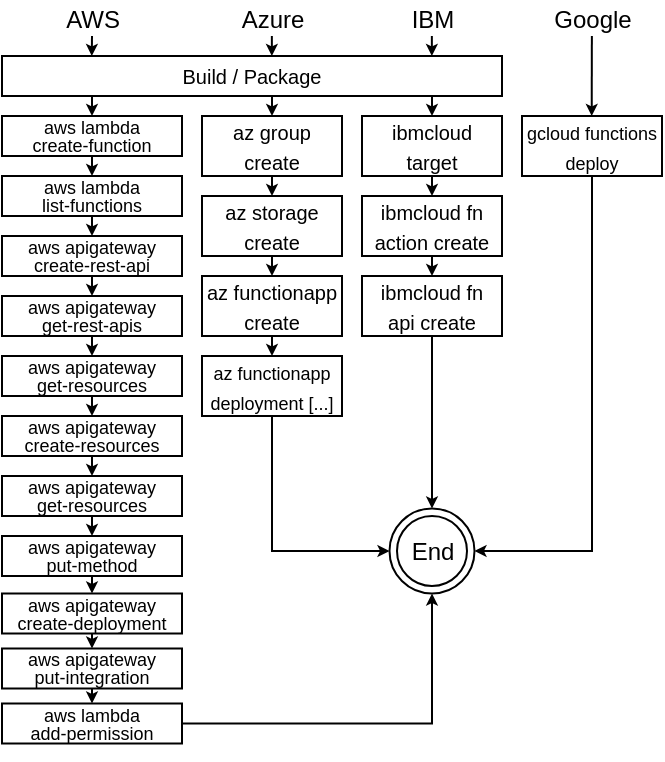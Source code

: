 <mxfile version="12.9.6" type="device"><diagram id="sxw2Abf8ILzLfo2e0cnN" name="Page-1"><mxGraphModel dx="813" dy="407" grid="1" gridSize="10" guides="1" tooltips="1" connect="1" arrows="1" fold="1" page="1" pageScale="1" pageWidth="827" pageHeight="1169" math="0" shadow="0"><root><mxCell id="0"/><mxCell id="1" parent="0"/><mxCell id="dhxWX_jwofQUvi0GI2ii-43" style="edgeStyle=orthogonalEdgeStyle;rounded=0;orthogonalLoop=1;jettySize=auto;html=1;exitX=0.5;exitY=1;exitDx=0;exitDy=0;startSize=6;endArrow=classic;endFill=1;endSize=3;strokeWidth=1;" edge="1" parent="1" source="dhxWX_jwofQUvi0GI2ii-1"><mxGeometry relative="1" as="geometry"><mxPoint x="175" y="140" as="targetPoint"/></mxGeometry></mxCell><mxCell id="dhxWX_jwofQUvi0GI2ii-63" style="edgeStyle=orthogonalEdgeStyle;rounded=0;orthogonalLoop=1;jettySize=auto;html=1;exitX=0.155;exitY=1;exitDx=0;exitDy=0;entryX=0.5;entryY=0;entryDx=0;entryDy=0;startSize=6;endArrow=classic;endFill=1;endSize=3;strokeWidth=1;exitPerimeter=0;" edge="1" parent="1" source="dhxWX_jwofQUvi0GI2ii-15" target="dhxWX_jwofQUvi0GI2ii-1"><mxGeometry relative="1" as="geometry"/></mxCell><mxCell id="dhxWX_jwofQUvi0GI2ii-1" value="&lt;p style=&quot;line-height: 100% ; font-size: 9px&quot;&gt;aws lambda&lt;br&gt;create-function&lt;/p&gt;" style="rounded=0;whiteSpace=wrap;html=1;" vertex="1" parent="1"><mxGeometry x="130" y="110" width="90" height="20" as="geometry"/></mxCell><mxCell id="dhxWX_jwofQUvi0GI2ii-44" style="edgeStyle=orthogonalEdgeStyle;rounded=0;orthogonalLoop=1;jettySize=auto;html=1;exitX=0.5;exitY=1;exitDx=0;exitDy=0;entryX=0.5;entryY=0;entryDx=0;entryDy=0;startSize=6;endArrow=classic;endFill=1;endSize=3;strokeWidth=1;" edge="1" parent="1" target="dhxWX_jwofQUvi0GI2ii-5"><mxGeometry relative="1" as="geometry"><mxPoint x="175" y="160" as="sourcePoint"/></mxGeometry></mxCell><mxCell id="dhxWX_jwofQUvi0GI2ii-45" style="edgeStyle=orthogonalEdgeStyle;rounded=0;orthogonalLoop=1;jettySize=auto;html=1;exitX=0.5;exitY=1;exitDx=0;exitDy=0;entryX=0.5;entryY=0;entryDx=0;entryDy=0;startSize=6;endArrow=classic;endFill=1;endSize=3;strokeWidth=1;" edge="1" parent="1" source="dhxWX_jwofQUvi0GI2ii-5" target="dhxWX_jwofQUvi0GI2ii-6"><mxGeometry relative="1" as="geometry"/></mxCell><mxCell id="dhxWX_jwofQUvi0GI2ii-5" value="&lt;p style=&quot;line-height: 100% ; font-size: 9px&quot;&gt;aws apigateway&lt;br&gt;create-rest-api&lt;/p&gt;" style="rounded=0;whiteSpace=wrap;html=1;" vertex="1" parent="1"><mxGeometry x="130" y="170" width="90" height="20" as="geometry"/></mxCell><mxCell id="dhxWX_jwofQUvi0GI2ii-46" style="edgeStyle=orthogonalEdgeStyle;rounded=0;orthogonalLoop=1;jettySize=auto;html=1;exitX=0.5;exitY=1;exitDx=0;exitDy=0;entryX=0.5;entryY=0;entryDx=0;entryDy=0;startSize=6;endArrow=classic;endFill=1;endSize=3;strokeWidth=1;" edge="1" parent="1" source="dhxWX_jwofQUvi0GI2ii-6" target="dhxWX_jwofQUvi0GI2ii-7"><mxGeometry relative="1" as="geometry"/></mxCell><mxCell id="dhxWX_jwofQUvi0GI2ii-6" value="&lt;p style=&quot;line-height: 100% ; font-size: 9px&quot;&gt;aws apigateway&lt;br&gt;get-rest-apis&lt;/p&gt;" style="rounded=0;whiteSpace=wrap;html=1;" vertex="1" parent="1"><mxGeometry x="130" y="200" width="90" height="20" as="geometry"/></mxCell><mxCell id="dhxWX_jwofQUvi0GI2ii-47" style="edgeStyle=orthogonalEdgeStyle;rounded=0;orthogonalLoop=1;jettySize=auto;html=1;exitX=0.5;exitY=1;exitDx=0;exitDy=0;entryX=0.5;entryY=0;entryDx=0;entryDy=0;startSize=6;endArrow=classic;endFill=1;endSize=3;strokeWidth=1;" edge="1" parent="1" source="dhxWX_jwofQUvi0GI2ii-7"><mxGeometry relative="1" as="geometry"><mxPoint x="175" y="260" as="targetPoint"/></mxGeometry></mxCell><mxCell id="dhxWX_jwofQUvi0GI2ii-7" value="&lt;p style=&quot;line-height: 100% ; font-size: 9px&quot;&gt;aws apigateway&lt;br&gt;get-resources&lt;/p&gt;" style="rounded=0;whiteSpace=wrap;html=1;" vertex="1" parent="1"><mxGeometry x="130" y="230" width="90" height="20" as="geometry"/></mxCell><mxCell id="dhxWX_jwofQUvi0GI2ii-48" style="edgeStyle=orthogonalEdgeStyle;rounded=0;orthogonalLoop=1;jettySize=auto;html=1;exitX=0.5;exitY=1;exitDx=0;exitDy=0;entryX=0.5;entryY=0;entryDx=0;entryDy=0;startSize=6;endArrow=classic;endFill=1;endSize=3;strokeWidth=1;" edge="1" parent="1" target="dhxWX_jwofQUvi0GI2ii-10"><mxGeometry relative="1" as="geometry"><mxPoint x="175" y="280" as="sourcePoint"/></mxGeometry></mxCell><mxCell id="dhxWX_jwofQUvi0GI2ii-49" style="edgeStyle=orthogonalEdgeStyle;rounded=0;orthogonalLoop=1;jettySize=auto;html=1;exitX=0.5;exitY=1;exitDx=0;exitDy=0;entryX=0.5;entryY=0;entryDx=0;entryDy=0;startSize=6;endArrow=classic;endFill=1;endSize=3;strokeWidth=1;" edge="1" parent="1" source="dhxWX_jwofQUvi0GI2ii-10" target="dhxWX_jwofQUvi0GI2ii-11"><mxGeometry relative="1" as="geometry"/></mxCell><mxCell id="dhxWX_jwofQUvi0GI2ii-10" value="&lt;p style=&quot;line-height: 100% ; font-size: 9px&quot;&gt;aws apigateway&lt;br&gt;get-resources&lt;/p&gt;" style="rounded=0;whiteSpace=wrap;html=1;" vertex="1" parent="1"><mxGeometry x="130" y="290" width="90" height="20" as="geometry"/></mxCell><mxCell id="dhxWX_jwofQUvi0GI2ii-50" style="edgeStyle=orthogonalEdgeStyle;rounded=0;orthogonalLoop=1;jettySize=auto;html=1;exitX=0.5;exitY=1;exitDx=0;exitDy=0;entryX=0.5;entryY=0;entryDx=0;entryDy=0;startSize=6;endArrow=classic;endFill=1;endSize=3;strokeWidth=1;" edge="1" parent="1" source="dhxWX_jwofQUvi0GI2ii-11"><mxGeometry relative="1" as="geometry"><mxPoint x="175" y="348.75" as="targetPoint"/></mxGeometry></mxCell><mxCell id="dhxWX_jwofQUvi0GI2ii-11" value="&lt;p style=&quot;line-height: 100% ; font-size: 9px&quot;&gt;aws apigateway&lt;br&gt;put-method&lt;/p&gt;" style="rounded=0;whiteSpace=wrap;html=1;" vertex="1" parent="1"><mxGeometry x="130" y="320" width="90" height="20" as="geometry"/></mxCell><mxCell id="dhxWX_jwofQUvi0GI2ii-52" style="edgeStyle=orthogonalEdgeStyle;rounded=0;orthogonalLoop=1;jettySize=auto;html=1;exitX=0.5;exitY=1;exitDx=0;exitDy=0;entryX=0.5;entryY=0;entryDx=0;entryDy=0;startSize=6;endArrow=classic;endFill=1;endSize=3;strokeWidth=1;" edge="1" parent="1" target="dhxWX_jwofQUvi0GI2ii-13"><mxGeometry relative="1" as="geometry"><mxPoint x="175" y="368.75" as="sourcePoint"/></mxGeometry></mxCell><mxCell id="dhxWX_jwofQUvi0GI2ii-53" style="edgeStyle=orthogonalEdgeStyle;rounded=0;orthogonalLoop=1;jettySize=auto;html=1;exitX=0.5;exitY=1;exitDx=0;exitDy=0;entryX=0.5;entryY=0;entryDx=0;entryDy=0;startSize=6;endArrow=classic;endFill=1;endSize=3;strokeWidth=1;" edge="1" parent="1" source="dhxWX_jwofQUvi0GI2ii-13" target="dhxWX_jwofQUvi0GI2ii-14"><mxGeometry relative="1" as="geometry"/></mxCell><mxCell id="dhxWX_jwofQUvi0GI2ii-13" value="&lt;p style=&quot;line-height: 100% ; font-size: 9px&quot;&gt;aws apigateway&lt;br&gt;put-integration&lt;/p&gt;" style="rounded=0;whiteSpace=wrap;html=1;" vertex="1" parent="1"><mxGeometry x="130" y="376.25" width="90" height="20" as="geometry"/></mxCell><mxCell id="dhxWX_jwofQUvi0GI2ii-54" style="edgeStyle=orthogonalEdgeStyle;rounded=0;orthogonalLoop=1;jettySize=auto;html=1;exitX=1;exitY=0.5;exitDx=0;exitDy=0;startSize=6;endArrow=classic;endFill=1;endSize=3;strokeWidth=1;entryX=0.5;entryY=1;entryDx=0;entryDy=0;" edge="1" parent="1" source="dhxWX_jwofQUvi0GI2ii-14" target="dhxWX_jwofQUvi0GI2ii-34"><mxGeometry relative="1" as="geometry"><mxPoint x="240" y="525.065" as="targetPoint"/></mxGeometry></mxCell><mxCell id="dhxWX_jwofQUvi0GI2ii-14" value="&lt;p style=&quot;line-height: 100% ; font-size: 9px&quot;&gt;aws lambda&lt;br&gt;add-permission&lt;/p&gt;" style="rounded=0;whiteSpace=wrap;html=1;" vertex="1" parent="1"><mxGeometry x="130" y="403.75" width="90" height="20" as="geometry"/></mxCell><mxCell id="dhxWX_jwofQUvi0GI2ii-31" style="edgeStyle=orthogonalEdgeStyle;rounded=0;orthogonalLoop=1;jettySize=auto;html=1;exitX=0.5;exitY=1;exitDx=0;exitDy=0;entryX=0.5;entryY=0;entryDx=0;entryDy=0;endArrow=classic;endFill=1;strokeWidth=1;endSize=3;startSize=4;" edge="1" parent="1" source="dhxWX_jwofQUvi0GI2ii-15" target="dhxWX_jwofQUvi0GI2ii-16"><mxGeometry relative="1" as="geometry"/></mxCell><mxCell id="dhxWX_jwofQUvi0GI2ii-15" value="&lt;font style=&quot;font-size: 10px&quot;&gt;Build / Package&lt;/font&gt;" style="rounded=0;whiteSpace=wrap;html=1;" vertex="1" parent="1"><mxGeometry x="130" y="80" width="250" height="20" as="geometry"/></mxCell><mxCell id="dhxWX_jwofQUvi0GI2ii-36" style="edgeStyle=orthogonalEdgeStyle;rounded=0;orthogonalLoop=1;jettySize=auto;html=1;exitX=0.5;exitY=1;exitDx=0;exitDy=0;entryX=0.5;entryY=0;entryDx=0;entryDy=0;startSize=6;endArrow=classic;endFill=1;endSize=3;strokeWidth=1;" edge="1" parent="1" source="dhxWX_jwofQUvi0GI2ii-16" target="dhxWX_jwofQUvi0GI2ii-20"><mxGeometry relative="1" as="geometry"/></mxCell><mxCell id="dhxWX_jwofQUvi0GI2ii-16" value="&lt;font style=&quot;font-size: 10px&quot;&gt;az group create&lt;/font&gt;" style="rounded=0;whiteSpace=wrap;html=1;" vertex="1" parent="1"><mxGeometry x="230" y="110" width="70" height="30" as="geometry"/></mxCell><mxCell id="dhxWX_jwofQUvi0GI2ii-39" style="edgeStyle=orthogonalEdgeStyle;rounded=0;orthogonalLoop=1;jettySize=auto;html=1;exitX=0.5;exitY=1;exitDx=0;exitDy=0;entryX=0.5;entryY=0;entryDx=0;entryDy=0;startSize=6;endArrow=classic;endFill=1;endSize=3;strokeWidth=1;" edge="1" parent="1" source="dhxWX_jwofQUvi0GI2ii-17" target="dhxWX_jwofQUvi0GI2ii-23"><mxGeometry relative="1" as="geometry"/></mxCell><mxCell id="dhxWX_jwofQUvi0GI2ii-64" style="edgeStyle=orthogonalEdgeStyle;rounded=0;orthogonalLoop=1;jettySize=auto;html=1;exitX=0.845;exitY=1;exitDx=0;exitDy=0;entryX=0.5;entryY=0;entryDx=0;entryDy=0;startSize=6;endArrow=classic;endFill=1;endSize=3;strokeWidth=1;exitPerimeter=0;" edge="1" parent="1" source="dhxWX_jwofQUvi0GI2ii-15" target="dhxWX_jwofQUvi0GI2ii-17"><mxGeometry relative="1" as="geometry"/></mxCell><mxCell id="dhxWX_jwofQUvi0GI2ii-17" value="&lt;font style=&quot;font-size: 10px&quot;&gt;ibmcloud target&lt;/font&gt;" style="rounded=0;whiteSpace=wrap;html=1;" vertex="1" parent="1"><mxGeometry x="310" y="110" width="70" height="30" as="geometry"/></mxCell><mxCell id="dhxWX_jwofQUvi0GI2ii-62" style="edgeStyle=orthogonalEdgeStyle;rounded=0;orthogonalLoop=1;jettySize=auto;html=1;exitX=0.5;exitY=1;exitDx=0;exitDy=0;entryX=1;entryY=0.5;entryDx=0;entryDy=0;startSize=6;endArrow=classic;endFill=1;endSize=3;strokeWidth=1;" edge="1" parent="1" source="dhxWX_jwofQUvi0GI2ii-18" target="dhxWX_jwofQUvi0GI2ii-34"><mxGeometry relative="1" as="geometry"/></mxCell><mxCell id="dhxWX_jwofQUvi0GI2ii-18" value="&lt;font style=&quot;font-size: 9px&quot;&gt;gcloud functions deploy&lt;/font&gt;" style="rounded=0;whiteSpace=wrap;html=1;" vertex="1" parent="1"><mxGeometry x="390" y="110" width="70" height="30" as="geometry"/></mxCell><mxCell id="dhxWX_jwofQUvi0GI2ii-37" style="edgeStyle=orthogonalEdgeStyle;rounded=0;orthogonalLoop=1;jettySize=auto;html=1;exitX=0.5;exitY=1;exitDx=0;exitDy=0;entryX=0.5;entryY=0;entryDx=0;entryDy=0;startSize=6;endArrow=classic;endFill=1;endSize=3;strokeWidth=1;" edge="1" parent="1" source="dhxWX_jwofQUvi0GI2ii-20" target="dhxWX_jwofQUvi0GI2ii-21"><mxGeometry relative="1" as="geometry"/></mxCell><mxCell id="dhxWX_jwofQUvi0GI2ii-20" value="&lt;font style=&quot;font-size: 10px&quot;&gt;az storage create&lt;/font&gt;" style="rounded=0;whiteSpace=wrap;html=1;" vertex="1" parent="1"><mxGeometry x="230" y="150" width="70" height="30" as="geometry"/></mxCell><mxCell id="dhxWX_jwofQUvi0GI2ii-38" style="edgeStyle=orthogonalEdgeStyle;rounded=0;orthogonalLoop=1;jettySize=auto;html=1;exitX=0.5;exitY=1;exitDx=0;exitDy=0;entryX=0.5;entryY=0;entryDx=0;entryDy=0;startSize=6;endArrow=classic;endFill=1;endSize=3;strokeWidth=1;" edge="1" parent="1" source="dhxWX_jwofQUvi0GI2ii-21" target="dhxWX_jwofQUvi0GI2ii-22"><mxGeometry relative="1" as="geometry"/></mxCell><mxCell id="dhxWX_jwofQUvi0GI2ii-21" value="&lt;font style=&quot;font-size: 10px&quot;&gt;az functionapp create&lt;/font&gt;" style="rounded=0;whiteSpace=wrap;html=1;" vertex="1" parent="1"><mxGeometry x="230" y="190" width="70" height="30" as="geometry"/></mxCell><mxCell id="dhxWX_jwofQUvi0GI2ii-42" style="edgeStyle=orthogonalEdgeStyle;rounded=0;orthogonalLoop=1;jettySize=auto;html=1;exitX=0.5;exitY=1;exitDx=0;exitDy=0;startSize=6;endArrow=classic;endFill=1;endSize=3;strokeWidth=1;entryX=0;entryY=0.5;entryDx=0;entryDy=0;" edge="1" parent="1" source="dhxWX_jwofQUvi0GI2ii-22" target="dhxWX_jwofQUvi0GI2ii-34"><mxGeometry relative="1" as="geometry"><mxPoint x="280.032" y="270" as="targetPoint"/></mxGeometry></mxCell><mxCell id="dhxWX_jwofQUvi0GI2ii-22" value="&lt;font&gt;&lt;font style=&quot;line-height: 120% ; font-size: 9px&quot;&gt;az functionapp deployment [...]&lt;/font&gt;&lt;br&gt;&lt;/font&gt;" style="rounded=0;whiteSpace=wrap;html=1;" vertex="1" parent="1"><mxGeometry x="230" y="230" width="70" height="30" as="geometry"/></mxCell><mxCell id="dhxWX_jwofQUvi0GI2ii-40" style="edgeStyle=orthogonalEdgeStyle;rounded=0;orthogonalLoop=1;jettySize=auto;html=1;exitX=0.5;exitY=1;exitDx=0;exitDy=0;entryX=0.5;entryY=0;entryDx=0;entryDy=0;startSize=6;endArrow=classic;endFill=1;endSize=3;strokeWidth=1;" edge="1" parent="1" source="dhxWX_jwofQUvi0GI2ii-23" target="dhxWX_jwofQUvi0GI2ii-24"><mxGeometry relative="1" as="geometry"/></mxCell><mxCell id="dhxWX_jwofQUvi0GI2ii-23" value="&lt;font style=&quot;font-size: 10px&quot;&gt;ibmcloud fn&lt;br&gt;action create&lt;/font&gt;" style="rounded=0;whiteSpace=wrap;html=1;" vertex="1" parent="1"><mxGeometry x="310" y="150" width="70" height="30" as="geometry"/></mxCell><mxCell id="dhxWX_jwofQUvi0GI2ii-57" style="edgeStyle=orthogonalEdgeStyle;rounded=0;orthogonalLoop=1;jettySize=auto;html=1;entryX=0.5;entryY=0;entryDx=0;entryDy=0;startSize=6;endArrow=classic;endFill=1;endSize=3;strokeWidth=1;" edge="1" parent="1" source="dhxWX_jwofQUvi0GI2ii-24" target="dhxWX_jwofQUvi0GI2ii-34"><mxGeometry relative="1" as="geometry"/></mxCell><mxCell id="dhxWX_jwofQUvi0GI2ii-24" value="&lt;font style=&quot;font-size: 10px&quot;&gt;ibmcloud fn&lt;br&gt;api&amp;nbsp;create&lt;/font&gt;" style="rounded=0;whiteSpace=wrap;html=1;" vertex="1" parent="1"><mxGeometry x="310" y="190" width="70" height="30" as="geometry"/></mxCell><mxCell id="dhxWX_jwofQUvi0GI2ii-26" style="edgeStyle=orthogonalEdgeStyle;rounded=0;orthogonalLoop=1;jettySize=auto;html=1;endSize=3;" edge="1" parent="1"><mxGeometry relative="1" as="geometry"><mxPoint x="264.93" y="70" as="sourcePoint"/><mxPoint x="264.93" y="80" as="targetPoint"/></mxGeometry></mxCell><mxCell id="dhxWX_jwofQUvi0GI2ii-28" style="edgeStyle=orthogonalEdgeStyle;rounded=0;orthogonalLoop=1;jettySize=auto;html=1;endSize=3;" edge="1" parent="1"><mxGeometry relative="1" as="geometry"><mxPoint x="344.93" y="70" as="sourcePoint"/><mxPoint x="344.93" y="80" as="targetPoint"/></mxGeometry></mxCell><mxCell id="dhxWX_jwofQUvi0GI2ii-34" value="" style="ellipse;whiteSpace=wrap;html=1;aspect=fixed;" vertex="1" parent="1"><mxGeometry x="323.75" y="306.25" width="42.5" height="42.5" as="geometry"/></mxCell><mxCell id="dhxWX_jwofQUvi0GI2ii-35" value="End" style="ellipse;whiteSpace=wrap;html=1;aspect=fixed;" vertex="1" parent="1"><mxGeometry x="327.5" y="310" width="35" height="35" as="geometry"/></mxCell><mxCell id="dhxWX_jwofQUvi0GI2ii-58" style="edgeStyle=orthogonalEdgeStyle;rounded=0;orthogonalLoop=1;jettySize=auto;html=1;endSize=3;" edge="1" parent="1"><mxGeometry relative="1" as="geometry"><mxPoint x="175" y="70" as="sourcePoint"/><mxPoint x="174.9" y="80" as="targetPoint"/></mxGeometry></mxCell><mxCell id="dhxWX_jwofQUvi0GI2ii-61" style="edgeStyle=orthogonalEdgeStyle;rounded=0;orthogonalLoop=1;jettySize=auto;html=1;endSize=3;" edge="1" parent="1"><mxGeometry relative="1" as="geometry"><mxPoint x="424.93" y="70" as="sourcePoint"/><mxPoint x="424.86" y="110" as="targetPoint"/><Array as="points"><mxPoint x="424.93" y="70"/><mxPoint x="424.93" y="70"/></Array></mxGeometry></mxCell><mxCell id="dhxWX_jwofQUvi0GI2ii-65" value="AWS" style="text;html=1;align=center;verticalAlign=middle;resizable=0;points=[];autosize=1;" vertex="1" parent="1"><mxGeometry x="155" y="52" width="40" height="20" as="geometry"/></mxCell><mxCell id="dhxWX_jwofQUvi0GI2ii-66" value="Azure" style="text;html=1;align=center;verticalAlign=middle;resizable=0;points=[];autosize=1;" vertex="1" parent="1"><mxGeometry x="240" y="52" width="50" height="20" as="geometry"/></mxCell><mxCell id="dhxWX_jwofQUvi0GI2ii-67" value="IBM" style="text;html=1;align=center;verticalAlign=middle;resizable=0;points=[];autosize=1;" vertex="1" parent="1"><mxGeometry x="325" y="52" width="40" height="20" as="geometry"/></mxCell><mxCell id="dhxWX_jwofQUvi0GI2ii-68" value="Google" style="text;html=1;align=center;verticalAlign=middle;resizable=0;points=[];autosize=1;" vertex="1" parent="1"><mxGeometry x="400" y="52" width="50" height="20" as="geometry"/></mxCell><mxCell id="dhxWX_jwofQUvi0GI2ii-74" value="&lt;p style=&quot;line-height: 100% ; font-size: 9px&quot;&gt;aws apigateway&lt;br&gt;create-deployment&lt;/p&gt;" style="rounded=0;whiteSpace=wrap;html=1;" vertex="1" parent="1"><mxGeometry x="130" y="348.75" width="90" height="20" as="geometry"/></mxCell><mxCell id="dhxWX_jwofQUvi0GI2ii-75" value="&lt;p style=&quot;line-height: 100% ; font-size: 9px&quot;&gt;aws apigateway&lt;br&gt;create-resources&lt;/p&gt;" style="rounded=0;whiteSpace=wrap;html=1;" vertex="1" parent="1"><mxGeometry x="130" y="260" width="90" height="20" as="geometry"/></mxCell><mxCell id="dhxWX_jwofQUvi0GI2ii-76" value="&lt;p style=&quot;line-height: 100% ; font-size: 9px&quot;&gt;aws lambda&lt;br&gt;list-functions&lt;/p&gt;" style="rounded=0;whiteSpace=wrap;html=1;" vertex="1" parent="1"><mxGeometry x="130" y="140" width="90" height="20" as="geometry"/></mxCell></root></mxGraphModel></diagram></mxfile>